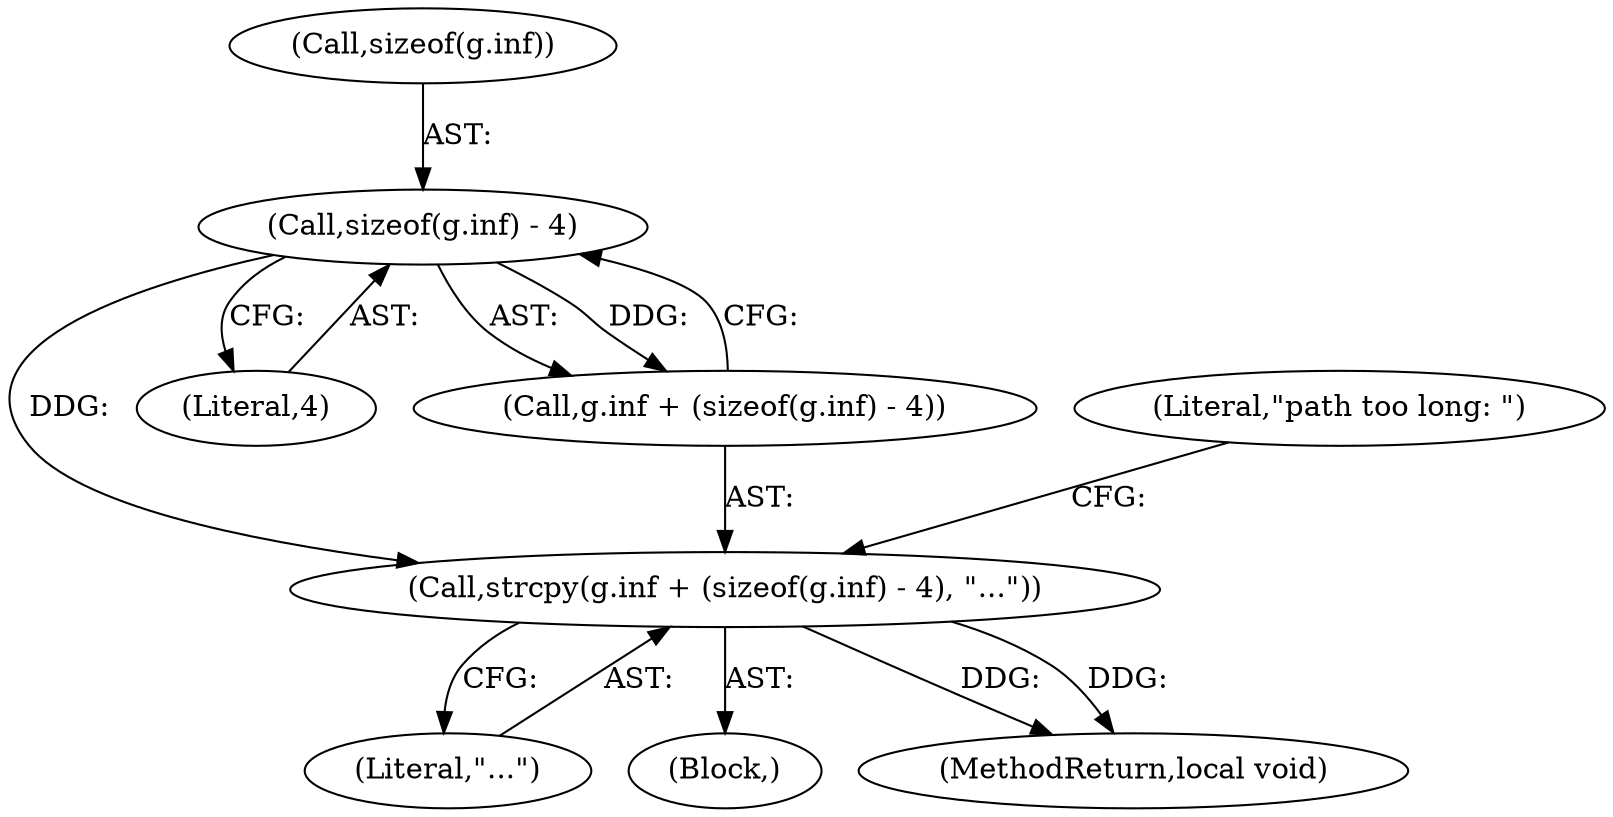 digraph "0_pigz_fdad1406b3ec809f4954ff7cdf9e99eb18c2458f@API" {
"1000638" [label="(Call,strcpy(g.inf + (sizeof(g.inf) - 4), \"...\"))"];
"1000643" [label="(Call,sizeof(g.inf) - 4)"];
"1000649" [label="(Literal,\"...\")"];
"1000637" [label="(Block,)"];
"1000648" [label="(Literal,4)"];
"1000643" [label="(Call,sizeof(g.inf) - 4)"];
"1000644" [label="(Call,sizeof(g.inf))"];
"1000651" [label="(Literal,\"path too long: \")"];
"1000638" [label="(Call,strcpy(g.inf + (sizeof(g.inf) - 4), \"...\"))"];
"1000639" [label="(Call,g.inf + (sizeof(g.inf) - 4))"];
"1001438" [label="(MethodReturn,local void)"];
"1000638" -> "1000637"  [label="AST: "];
"1000638" -> "1000649"  [label="CFG: "];
"1000639" -> "1000638"  [label="AST: "];
"1000649" -> "1000638"  [label="AST: "];
"1000651" -> "1000638"  [label="CFG: "];
"1000638" -> "1001438"  [label="DDG: "];
"1000638" -> "1001438"  [label="DDG: "];
"1000643" -> "1000638"  [label="DDG: "];
"1000643" -> "1000639"  [label="AST: "];
"1000643" -> "1000648"  [label="CFG: "];
"1000644" -> "1000643"  [label="AST: "];
"1000648" -> "1000643"  [label="AST: "];
"1000639" -> "1000643"  [label="CFG: "];
"1000643" -> "1000639"  [label="DDG: "];
}
